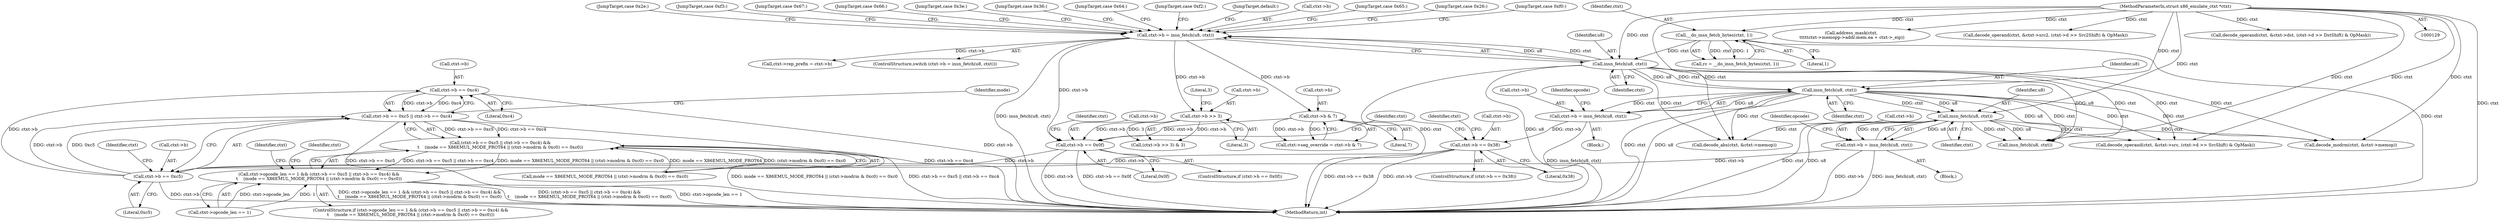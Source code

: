 digraph "0_linux_d9092f52d7e61dd1557f2db2400ddb430e85937e@pointer" {
"1000491" [label="(Call,ctxt->b == 0xc4)"];
"1000486" [label="(Call,ctxt->b == 0xc5)"];
"1000406" [label="(Call,ctxt->b == 0x0f)"];
"1000342" [label="(Call,ctxt->b & 7)"];
"1000273" [label="(Call,ctxt->b = insn_fetch(u8, ctxt))"];
"1000277" [label="(Call,insn_fetch(u8, ctxt))"];
"1000221" [label="(Call,__do_insn_fetch_bytes(ctxt, 1))"];
"1000130" [label="(MethodParameterIn,struct x86_emulate_ctxt *ctxt)"];
"1000326" [label="(Call,ctxt->b >> 3)"];
"1000432" [label="(Call,ctxt->b == 0x38)"];
"1000417" [label="(Call,ctxt->b = insn_fetch(u8, ctxt))"];
"1000421" [label="(Call,insn_fetch(u8, ctxt))"];
"1000443" [label="(Call,ctxt->b = insn_fetch(u8, ctxt))"];
"1000447" [label="(Call,insn_fetch(u8, ctxt))"];
"1000485" [label="(Call,ctxt->b == 0xc5 || ctxt->b == 0xc4)"];
"1000484" [label="(Call,(ctxt->b == 0xc5 || ctxt->b == 0xc4) &&\n\t    (mode == X86EMUL_MODE_PROT64 || (ctxt->modrm & 0xc0) == 0xc0))"];
"1000478" [label="(Call,ctxt->opcode_len == 1 && (ctxt->b == 0xc5 || ctxt->b == 0xc4) &&\n\t    (mode == X86EMUL_MODE_PROT64 || (ctxt->modrm & 0xc0) == 0xc0))"];
"1000487" [label="(Call,ctxt->b)"];
"1000334" [label="(JumpTarget,case 0x65:)"];
"1000459" [label="(Identifier,ctxt)"];
"1001105" [label="(Call,address_mask(ctxt,\n \t\t\t\t\tctxt->memopp->addr.mem.ea + ctxt->_eip))"];
"1000436" [label="(Literal,0x38)"];
"1001128" [label="(MethodReturn,int)"];
"1000405" [label="(ControlStructure,if (ctxt->b == 0x0f))"];
"1000314" [label="(JumpTarget,case 0x26:)"];
"1000491" [label="(Call,ctxt->b == 0xc4)"];
"1000362" [label="(JumpTarget,case 0xf0:)"];
"1000223" [label="(Literal,1)"];
"1000330" [label="(Literal,3)"];
"1000432" [label="(Call,ctxt->b == 0x38)"];
"1000371" [label="(Call,ctxt->rep_prefix = ctxt->b)"];
"1000516" [label="(Identifier,ctxt)"];
"1000999" [label="(Call,decode_abs(ctxt, &ctxt->memop))"];
"1001053" [label="(Call,decode_operand(ctxt, &ctxt->src2, (ctxt->d >> Src2Shift) & OpMask))"];
"1000433" [label="(Call,ctxt->b)"];
"1000331" [label="(Literal,3)"];
"1000492" [label="(Call,ctxt->b)"];
"1000407" [label="(Call,ctxt->b)"];
"1000425" [label="(Identifier,opcode)"];
"1000484" [label="(Call,(ctxt->b == 0xc5 || ctxt->b == 0xc4) &&\n\t    (mode == X86EMUL_MODE_PROT64 || (ctxt->modrm & 0xc0) == 0xc0))"];
"1000343" [label="(Call,ctxt->b)"];
"1000447" [label="(Call,insn_fetch(u8, ctxt))"];
"1001033" [label="(Call,decode_operand(ctxt, &ctxt->src, (ctxt->d >> SrcShift) & OpMask))"];
"1000219" [label="(Call,rc = __do_insn_fetch_bytes(ctxt, 1))"];
"1000325" [label="(Call,(ctxt->b >> 3) & 3)"];
"1000422" [label="(Identifier,u8)"];
"1000315" [label="(JumpTarget,case 0x2e:)"];
"1000370" [label="(JumpTarget,case 0xf3:)"];
"1000451" [label="(Identifier,opcode)"];
"1000440" [label="(Identifier,ctxt)"];
"1000437" [label="(Block,)"];
"1000279" [label="(Identifier,ctxt)"];
"1000293" [label="(JumpTarget,case 0x67:)"];
"1000406" [label="(Call,ctxt->b == 0x0f)"];
"1000338" [label="(Call,ctxt->seg_override = ctxt->b & 7)"];
"1000281" [label="(JumpTarget,case 0x66:)"];
"1000444" [label="(Call,ctxt->b)"];
"1000317" [label="(JumpTarget,case 0x3e:)"];
"1000316" [label="(JumpTarget,case 0x36:)"];
"1000498" [label="(Identifier,mode)"];
"1000410" [label="(Literal,0x0f)"];
"1000278" [label="(Identifier,u8)"];
"1000485" [label="(Call,ctxt->b == 0xc5 || ctxt->b == 0xc4)"];
"1000222" [label="(Identifier,ctxt)"];
"1000423" [label="(Identifier,ctxt)"];
"1000477" [label="(ControlStructure,if (ctxt->opcode_len == 1 && (ctxt->b == 0xc5 || ctxt->b == 0xc4) &&\n\t    (mode == X86EMUL_MODE_PROT64 || (ctxt->modrm & 0xc0) == 0xc0)))"];
"1000490" [label="(Literal,0xc5)"];
"1000431" [label="(ControlStructure,if (ctxt->b == 0x38))"];
"1000130" [label="(MethodParameterIn,struct x86_emulate_ctxt *ctxt)"];
"1000333" [label="(JumpTarget,case 0x64:)"];
"1000411" [label="(Block,)"];
"1000479" [label="(Call,ctxt->opcode_len == 1)"];
"1000970" [label="(Call,decode_modrm(ctxt, &ctxt->memop))"];
"1000221" [label="(Call,__do_insn_fetch_bytes(ctxt, 1))"];
"1000418" [label="(Call,ctxt->b)"];
"1000493" [label="(Identifier,ctxt)"];
"1000346" [label="(Literal,7)"];
"1000327" [label="(Call,ctxt->b)"];
"1000510" [label="(Identifier,ctxt)"];
"1000478" [label="(Call,ctxt->opcode_len == 1 && (ctxt->b == 0xc5 || ctxt->b == 0xc4) &&\n\t    (mode == X86EMUL_MODE_PROT64 || (ctxt->modrm & 0xc0) == 0xc0))"];
"1000414" [label="(Identifier,ctxt)"];
"1000273" [label="(Call,ctxt->b = insn_fetch(u8, ctxt))"];
"1000277" [label="(Call,insn_fetch(u8, ctxt))"];
"1000342" [label="(Call,ctxt->b & 7)"];
"1000417" [label="(Call,ctxt->b = insn_fetch(u8, ctxt))"];
"1000486" [label="(Call,ctxt->b == 0xc5)"];
"1000421" [label="(Call,insn_fetch(u8, ctxt))"];
"1001073" [label="(Call,decode_operand(ctxt, &ctxt->dst, (ctxt->d >> DstShift) & OpMask))"];
"1000496" [label="(Call,mode == X86EMUL_MODE_PROT64 || (ctxt->modrm & 0xc0) == 0xc0)"];
"1000449" [label="(Identifier,ctxt)"];
"1000369" [label="(JumpTarget,case 0xf2:)"];
"1000443" [label="(Call,ctxt->b = insn_fetch(u8, ctxt))"];
"1000272" [label="(ControlStructure,switch (ctxt->b = insn_fetch(u8, ctxt)))"];
"1000379" [label="(JumpTarget,default:)"];
"1000274" [label="(Call,ctxt->b)"];
"1000495" [label="(Literal,0xc4)"];
"1000474" [label="(Call,insn_fetch(u8, ctxt))"];
"1000326" [label="(Call,ctxt->b >> 3)"];
"1000448" [label="(Identifier,u8)"];
"1000491" -> "1000485"  [label="AST: "];
"1000491" -> "1000495"  [label="CFG: "];
"1000492" -> "1000491"  [label="AST: "];
"1000495" -> "1000491"  [label="AST: "];
"1000485" -> "1000491"  [label="CFG: "];
"1000491" -> "1001128"  [label="DDG: ctxt->b"];
"1000491" -> "1000485"  [label="DDG: ctxt->b"];
"1000491" -> "1000485"  [label="DDG: 0xc4"];
"1000486" -> "1000491"  [label="DDG: ctxt->b"];
"1000486" -> "1000485"  [label="AST: "];
"1000486" -> "1000490"  [label="CFG: "];
"1000487" -> "1000486"  [label="AST: "];
"1000490" -> "1000486"  [label="AST: "];
"1000493" -> "1000486"  [label="CFG: "];
"1000485" -> "1000486"  [label="CFG: "];
"1000486" -> "1001128"  [label="DDG: ctxt->b"];
"1000486" -> "1000485"  [label="DDG: ctxt->b"];
"1000486" -> "1000485"  [label="DDG: 0xc5"];
"1000406" -> "1000486"  [label="DDG: ctxt->b"];
"1000432" -> "1000486"  [label="DDG: ctxt->b"];
"1000443" -> "1000486"  [label="DDG: ctxt->b"];
"1000406" -> "1000405"  [label="AST: "];
"1000406" -> "1000410"  [label="CFG: "];
"1000407" -> "1000406"  [label="AST: "];
"1000410" -> "1000406"  [label="AST: "];
"1000414" -> "1000406"  [label="CFG: "];
"1000459" -> "1000406"  [label="CFG: "];
"1000406" -> "1001128"  [label="DDG: ctxt->b"];
"1000406" -> "1001128"  [label="DDG: ctxt->b == 0x0f"];
"1000342" -> "1000406"  [label="DDG: ctxt->b"];
"1000273" -> "1000406"  [label="DDG: ctxt->b"];
"1000326" -> "1000406"  [label="DDG: ctxt->b"];
"1000342" -> "1000338"  [label="AST: "];
"1000342" -> "1000346"  [label="CFG: "];
"1000343" -> "1000342"  [label="AST: "];
"1000346" -> "1000342"  [label="AST: "];
"1000338" -> "1000342"  [label="CFG: "];
"1000342" -> "1000338"  [label="DDG: ctxt->b"];
"1000342" -> "1000338"  [label="DDG: 7"];
"1000273" -> "1000342"  [label="DDG: ctxt->b"];
"1000273" -> "1000272"  [label="AST: "];
"1000273" -> "1000277"  [label="CFG: "];
"1000274" -> "1000273"  [label="AST: "];
"1000277" -> "1000273"  [label="AST: "];
"1000281" -> "1000273"  [label="CFG: "];
"1000293" -> "1000273"  [label="CFG: "];
"1000314" -> "1000273"  [label="CFG: "];
"1000315" -> "1000273"  [label="CFG: "];
"1000316" -> "1000273"  [label="CFG: "];
"1000317" -> "1000273"  [label="CFG: "];
"1000333" -> "1000273"  [label="CFG: "];
"1000334" -> "1000273"  [label="CFG: "];
"1000362" -> "1000273"  [label="CFG: "];
"1000369" -> "1000273"  [label="CFG: "];
"1000370" -> "1000273"  [label="CFG: "];
"1000379" -> "1000273"  [label="CFG: "];
"1000273" -> "1001128"  [label="DDG: insn_fetch(u8, ctxt)"];
"1000277" -> "1000273"  [label="DDG: u8"];
"1000277" -> "1000273"  [label="DDG: ctxt"];
"1000273" -> "1000326"  [label="DDG: ctxt->b"];
"1000273" -> "1000371"  [label="DDG: ctxt->b"];
"1000277" -> "1000279"  [label="CFG: "];
"1000278" -> "1000277"  [label="AST: "];
"1000279" -> "1000277"  [label="AST: "];
"1000277" -> "1001128"  [label="DDG: u8"];
"1000277" -> "1001128"  [label="DDG: ctxt"];
"1000221" -> "1000277"  [label="DDG: ctxt"];
"1000130" -> "1000277"  [label="DDG: ctxt"];
"1000277" -> "1000421"  [label="DDG: u8"];
"1000277" -> "1000421"  [label="DDG: ctxt"];
"1000277" -> "1000474"  [label="DDG: u8"];
"1000277" -> "1000474"  [label="DDG: ctxt"];
"1000277" -> "1000970"  [label="DDG: ctxt"];
"1000277" -> "1000999"  [label="DDG: ctxt"];
"1000277" -> "1001033"  [label="DDG: ctxt"];
"1000221" -> "1000219"  [label="AST: "];
"1000221" -> "1000223"  [label="CFG: "];
"1000222" -> "1000221"  [label="AST: "];
"1000223" -> "1000221"  [label="AST: "];
"1000219" -> "1000221"  [label="CFG: "];
"1000221" -> "1001128"  [label="DDG: ctxt"];
"1000221" -> "1000219"  [label="DDG: ctxt"];
"1000221" -> "1000219"  [label="DDG: 1"];
"1000130" -> "1000221"  [label="DDG: ctxt"];
"1000130" -> "1000129"  [label="AST: "];
"1000130" -> "1001128"  [label="DDG: ctxt"];
"1000130" -> "1000421"  [label="DDG: ctxt"];
"1000130" -> "1000447"  [label="DDG: ctxt"];
"1000130" -> "1000474"  [label="DDG: ctxt"];
"1000130" -> "1000970"  [label="DDG: ctxt"];
"1000130" -> "1000999"  [label="DDG: ctxt"];
"1000130" -> "1001033"  [label="DDG: ctxt"];
"1000130" -> "1001053"  [label="DDG: ctxt"];
"1000130" -> "1001073"  [label="DDG: ctxt"];
"1000130" -> "1001105"  [label="DDG: ctxt"];
"1000326" -> "1000325"  [label="AST: "];
"1000326" -> "1000330"  [label="CFG: "];
"1000327" -> "1000326"  [label="AST: "];
"1000330" -> "1000326"  [label="AST: "];
"1000331" -> "1000326"  [label="CFG: "];
"1000326" -> "1000325"  [label="DDG: ctxt->b"];
"1000326" -> "1000325"  [label="DDG: 3"];
"1000432" -> "1000431"  [label="AST: "];
"1000432" -> "1000436"  [label="CFG: "];
"1000433" -> "1000432"  [label="AST: "];
"1000436" -> "1000432"  [label="AST: "];
"1000440" -> "1000432"  [label="CFG: "];
"1000459" -> "1000432"  [label="CFG: "];
"1000432" -> "1001128"  [label="DDG: ctxt->b == 0x38"];
"1000432" -> "1001128"  [label="DDG: ctxt->b"];
"1000417" -> "1000432"  [label="DDG: ctxt->b"];
"1000417" -> "1000411"  [label="AST: "];
"1000417" -> "1000421"  [label="CFG: "];
"1000418" -> "1000417"  [label="AST: "];
"1000421" -> "1000417"  [label="AST: "];
"1000425" -> "1000417"  [label="CFG: "];
"1000417" -> "1001128"  [label="DDG: insn_fetch(u8, ctxt)"];
"1000421" -> "1000417"  [label="DDG: u8"];
"1000421" -> "1000417"  [label="DDG: ctxt"];
"1000421" -> "1000423"  [label="CFG: "];
"1000422" -> "1000421"  [label="AST: "];
"1000423" -> "1000421"  [label="AST: "];
"1000421" -> "1001128"  [label="DDG: ctxt"];
"1000421" -> "1001128"  [label="DDG: u8"];
"1000421" -> "1000447"  [label="DDG: u8"];
"1000421" -> "1000447"  [label="DDG: ctxt"];
"1000421" -> "1000474"  [label="DDG: u8"];
"1000421" -> "1000474"  [label="DDG: ctxt"];
"1000421" -> "1000970"  [label="DDG: ctxt"];
"1000421" -> "1000999"  [label="DDG: ctxt"];
"1000421" -> "1001033"  [label="DDG: ctxt"];
"1000443" -> "1000437"  [label="AST: "];
"1000443" -> "1000447"  [label="CFG: "];
"1000444" -> "1000443"  [label="AST: "];
"1000447" -> "1000443"  [label="AST: "];
"1000451" -> "1000443"  [label="CFG: "];
"1000443" -> "1001128"  [label="DDG: insn_fetch(u8, ctxt)"];
"1000443" -> "1001128"  [label="DDG: ctxt->b"];
"1000447" -> "1000443"  [label="DDG: u8"];
"1000447" -> "1000443"  [label="DDG: ctxt"];
"1000447" -> "1000449"  [label="CFG: "];
"1000448" -> "1000447"  [label="AST: "];
"1000449" -> "1000447"  [label="AST: "];
"1000447" -> "1001128"  [label="DDG: ctxt"];
"1000447" -> "1001128"  [label="DDG: u8"];
"1000447" -> "1000474"  [label="DDG: u8"];
"1000447" -> "1000474"  [label="DDG: ctxt"];
"1000447" -> "1000970"  [label="DDG: ctxt"];
"1000447" -> "1000999"  [label="DDG: ctxt"];
"1000447" -> "1001033"  [label="DDG: ctxt"];
"1000485" -> "1000484"  [label="AST: "];
"1000498" -> "1000485"  [label="CFG: "];
"1000484" -> "1000485"  [label="CFG: "];
"1000485" -> "1001128"  [label="DDG: ctxt->b == 0xc5"];
"1000485" -> "1001128"  [label="DDG: ctxt->b == 0xc4"];
"1000485" -> "1000484"  [label="DDG: ctxt->b == 0xc5"];
"1000485" -> "1000484"  [label="DDG: ctxt->b == 0xc4"];
"1000484" -> "1000478"  [label="AST: "];
"1000484" -> "1000496"  [label="CFG: "];
"1000496" -> "1000484"  [label="AST: "];
"1000478" -> "1000484"  [label="CFG: "];
"1000484" -> "1001128"  [label="DDG: mode == X86EMUL_MODE_PROT64 || (ctxt->modrm & 0xc0) == 0xc0"];
"1000484" -> "1001128"  [label="DDG: ctxt->b == 0xc5 || ctxt->b == 0xc4"];
"1000484" -> "1000478"  [label="DDG: ctxt->b == 0xc5 || ctxt->b == 0xc4"];
"1000484" -> "1000478"  [label="DDG: mode == X86EMUL_MODE_PROT64 || (ctxt->modrm & 0xc0) == 0xc0"];
"1000496" -> "1000484"  [label="DDG: mode == X86EMUL_MODE_PROT64"];
"1000496" -> "1000484"  [label="DDG: (ctxt->modrm & 0xc0) == 0xc0"];
"1000478" -> "1000477"  [label="AST: "];
"1000478" -> "1000479"  [label="CFG: "];
"1000479" -> "1000478"  [label="AST: "];
"1000510" -> "1000478"  [label="CFG: "];
"1000516" -> "1000478"  [label="CFG: "];
"1000478" -> "1001128"  [label="DDG: ctxt->opcode_len == 1"];
"1000478" -> "1001128"  [label="DDG: ctxt->opcode_len == 1 && (ctxt->b == 0xc5 || ctxt->b == 0xc4) &&\n\t    (mode == X86EMUL_MODE_PROT64 || (ctxt->modrm & 0xc0) == 0xc0)"];
"1000478" -> "1001128"  [label="DDG: (ctxt->b == 0xc5 || ctxt->b == 0xc4) &&\n\t    (mode == X86EMUL_MODE_PROT64 || (ctxt->modrm & 0xc0) == 0xc0)"];
"1000479" -> "1000478"  [label="DDG: ctxt->opcode_len"];
"1000479" -> "1000478"  [label="DDG: 1"];
}
